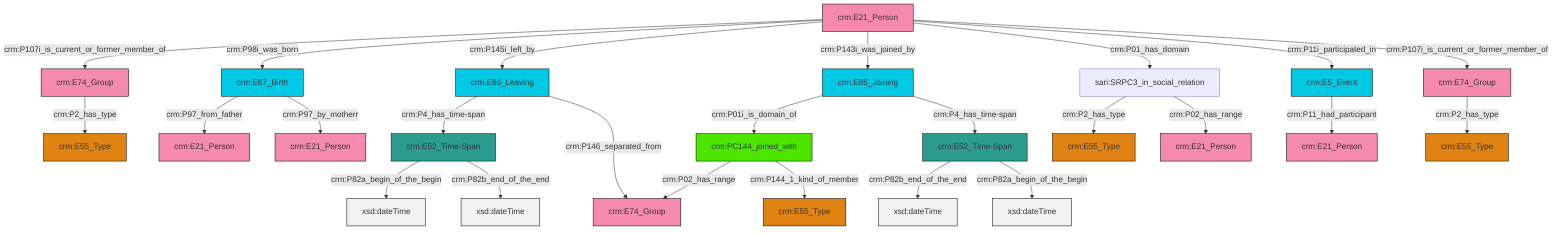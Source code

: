 graph TD
classDef Literal fill:#f2f2f2,stroke:#000000;
classDef CRM_Entity fill:#FFFFFF,stroke:#000000;
classDef Temporal_Entity fill:#00C9E6, stroke:#000000;
classDef Type fill:#E18312, stroke:#000000;
classDef Time-Span fill:#2C9C91, stroke:#000000;
classDef Appellation fill:#FFEB7F, stroke:#000000;
classDef Place fill:#008836, stroke:#000000;
classDef Persistent_Item fill:#B266B2, stroke:#000000;
classDef Conceptual_Object fill:#FFD700, stroke:#000000;
classDef Physical_Thing fill:#D2B48C, stroke:#000000;
classDef Actor fill:#f58aad, stroke:#000000;
classDef PC_Classes fill:#4ce600, stroke:#000000;
classDef Multi fill:#cccccc,stroke:#000000;

0["sari:SRPC3_in_social_relation"]:::Default -->|crm:P2_has_type| 1["crm:E55_Type"]:::Type
6["crm:E74_Group"]:::Actor -->|crm:P2_has_type| 7["crm:E55_Type"]:::Type
10["crm:E21_Person"]:::Actor -->|crm:P107i_is_current_or_former_member_of| 11["crm:E74_Group"]:::Actor
10["crm:E21_Person"]:::Actor -->|crm:P98i_was_born| 12["crm:E67_Birth"]:::Temporal_Entity
11["crm:E74_Group"]:::Actor -->|crm:P2_has_type| 4["crm:E55_Type"]:::Type
10["crm:E21_Person"]:::Actor -->|crm:P145i_left_by| 15["crm:E86_Leaving"]:::Temporal_Entity
8["crm:E85_Joining"]:::Temporal_Entity -->|crm:P01i_is_domain_of| 26["crm:PC144_joined_with"]:::PC_Classes
10["crm:E21_Person"]:::Actor -->|crm:P143i_was_joined_by| 8["crm:E85_Joining"]:::Temporal_Entity
10["crm:E21_Person"]:::Actor -->|crm:P01_has_domain| 0["sari:SRPC3_in_social_relation"]:::Default
15["crm:E86_Leaving"]:::Temporal_Entity -->|crm:P4_has_time-span| 2["crm:E52_Time-Span"]:::Time-Span
10["crm:E21_Person"]:::Actor -->|crm:P11i_participated_in| 31["crm:E5_Event"]:::Temporal_Entity
2["crm:E52_Time-Span"]:::Time-Span -->|crm:P82a_begin_of_the_begin| 32[xsd:dateTime]:::Literal
0["sari:SRPC3_in_social_relation"]:::Default -->|crm:P02_has_range| 34["crm:E21_Person"]:::Actor
2["crm:E52_Time-Span"]:::Time-Span -->|crm:P82b_end_of_the_end| 35[xsd:dateTime]:::Literal
31["crm:E5_Event"]:::Temporal_Entity -->|crm:P11_had_participant| 22["crm:E21_Person"]:::Actor
15["crm:E86_Leaving"]:::Temporal_Entity -->|crm:P146_separated_from| 17["crm:E74_Group"]:::Actor
12["crm:E67_Birth"]:::Temporal_Entity -->|crm:P97_from_father| 24["crm:E21_Person"]:::Actor
26["crm:PC144_joined_with"]:::PC_Classes -->|crm:P02_has_range| 17["crm:E74_Group"]:::Actor
36["crm:E52_Time-Span"]:::Time-Span -->|crm:P82b_end_of_the_end| 37[xsd:dateTime]:::Literal
12["crm:E67_Birth"]:::Temporal_Entity -->|crm:P97_by_motherr| 40["crm:E21_Person"]:::Actor
10["crm:E21_Person"]:::Actor -->|crm:P107i_is_current_or_former_member_of| 6["crm:E74_Group"]:::Actor
8["crm:E85_Joining"]:::Temporal_Entity -->|crm:P4_has_time-span| 36["crm:E52_Time-Span"]:::Time-Span
26["crm:PC144_joined_with"]:::PC_Classes -->|crm:P144_1_kind_of_member| 20["crm:E55_Type"]:::Type
36["crm:E52_Time-Span"]:::Time-Span -->|crm:P82a_begin_of_the_begin| 46[xsd:dateTime]:::Literal